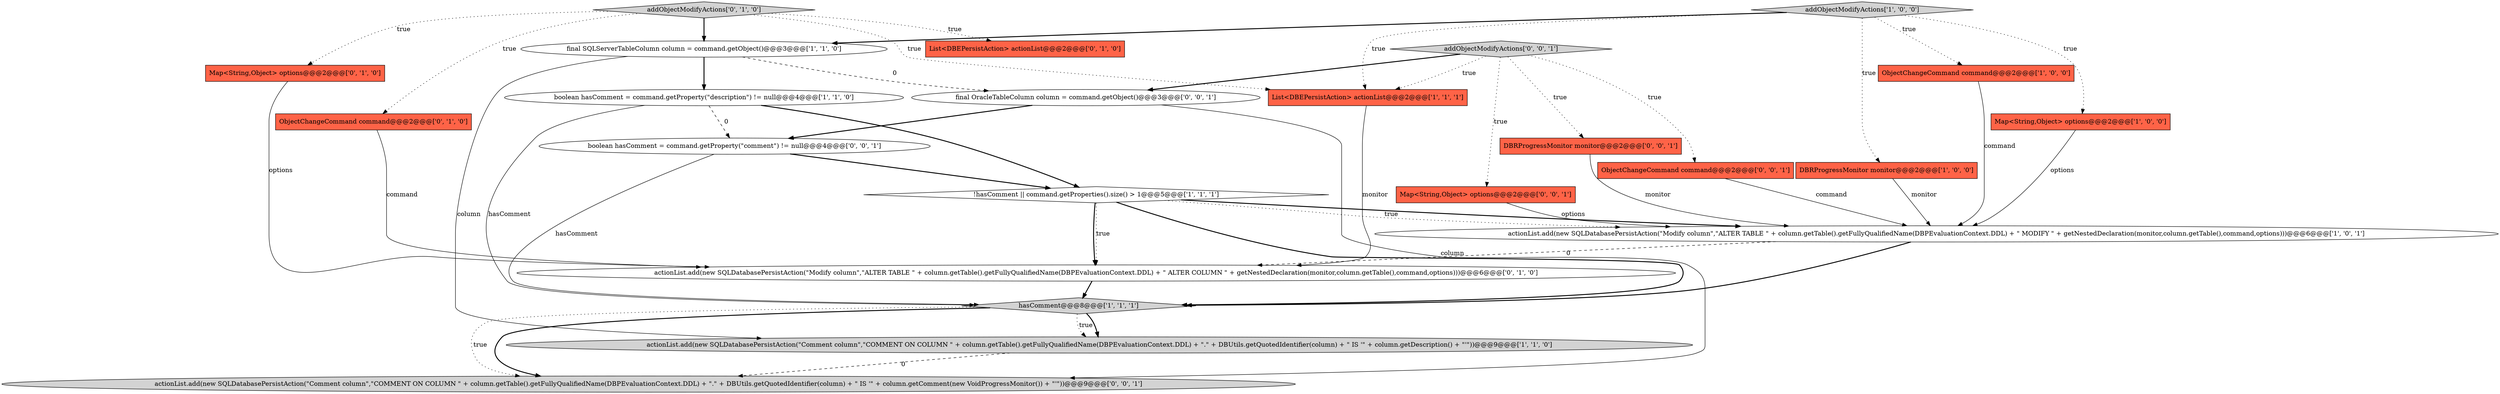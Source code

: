 digraph {
9 [style = filled, label = "final SQLServerTableColumn column = command.getObject()@@@3@@@['1', '1', '0']", fillcolor = white, shape = ellipse image = "AAA0AAABBB1BBB"];
11 [style = filled, label = "Map<String,Object> options@@@2@@@['0', '1', '0']", fillcolor = tomato, shape = box image = "AAA0AAABBB2BBB"];
14 [style = filled, label = "ObjectChangeCommand command@@@2@@@['0', '1', '0']", fillcolor = tomato, shape = box image = "AAA0AAABBB2BBB"];
15 [style = filled, label = "actionList.add(new SQLDatabasePersistAction(\"Modify column\",\"ALTER TABLE \" + column.getTable().getFullyQualifiedName(DBPEvaluationContext.DDL) + \" ALTER COLUMN \" + getNestedDeclaration(monitor,column.getTable(),command,options)))@@@6@@@['0', '1', '0']", fillcolor = white, shape = ellipse image = "AAA1AAABBB2BBB"];
0 [style = filled, label = "DBRProgressMonitor monitor@@@2@@@['1', '0', '0']", fillcolor = tomato, shape = box image = "AAA0AAABBB1BBB"];
12 [style = filled, label = "addObjectModifyActions['0', '1', '0']", fillcolor = lightgray, shape = diamond image = "AAA0AAABBB2BBB"];
22 [style = filled, label = "DBRProgressMonitor monitor@@@2@@@['0', '0', '1']", fillcolor = tomato, shape = box image = "AAA0AAABBB3BBB"];
20 [style = filled, label = "ObjectChangeCommand command@@@2@@@['0', '0', '1']", fillcolor = tomato, shape = box image = "AAA0AAABBB3BBB"];
5 [style = filled, label = "!hasComment || command.getProperties().size() > 1@@@5@@@['1', '1', '1']", fillcolor = white, shape = diamond image = "AAA0AAABBB1BBB"];
4 [style = filled, label = "actionList.add(new SQLDatabasePersistAction(\"Comment column\",\"COMMENT ON COLUMN \" + column.getTable().getFullyQualifiedName(DBPEvaluationContext.DDL) + \".\" + DBUtils.getQuotedIdentifier(column) + \" IS '\" + column.getDescription() + \"'\"))@@@9@@@['1', '1', '0']", fillcolor = lightgray, shape = ellipse image = "AAA0AAABBB1BBB"];
7 [style = filled, label = "hasComment@@@8@@@['1', '1', '1']", fillcolor = lightgray, shape = diamond image = "AAA0AAABBB1BBB"];
10 [style = filled, label = "List<DBEPersistAction> actionList@@@2@@@['1', '1', '1']", fillcolor = tomato, shape = box image = "AAA0AAABBB1BBB"];
21 [style = filled, label = "actionList.add(new SQLDatabasePersistAction(\"Comment column\",\"COMMENT ON COLUMN \" + column.getTable().getFullyQualifiedName(DBPEvaluationContext.DDL) + \".\" + DBUtils.getQuotedIdentifier(column) + \" IS '\" + column.getComment(new VoidProgressMonitor()) + \"'\"))@@@9@@@['0', '0', '1']", fillcolor = lightgray, shape = ellipse image = "AAA0AAABBB3BBB"];
17 [style = filled, label = "addObjectModifyActions['0', '0', '1']", fillcolor = lightgray, shape = diamond image = "AAA0AAABBB3BBB"];
8 [style = filled, label = "ObjectChangeCommand command@@@2@@@['1', '0', '0']", fillcolor = tomato, shape = box image = "AAA0AAABBB1BBB"];
13 [style = filled, label = "List<DBEPersistAction> actionList@@@2@@@['0', '1', '0']", fillcolor = tomato, shape = box image = "AAA0AAABBB2BBB"];
2 [style = filled, label = "actionList.add(new SQLDatabasePersistAction(\"Modify column\",\"ALTER TABLE \" + column.getTable().getFullyQualifiedName(DBPEvaluationContext.DDL) + \" MODIFY \" + getNestedDeclaration(monitor,column.getTable(),command,options)))@@@6@@@['1', '0', '1']", fillcolor = white, shape = ellipse image = "AAA0AAABBB1BBB"];
3 [style = filled, label = "addObjectModifyActions['1', '0', '0']", fillcolor = lightgray, shape = diamond image = "AAA0AAABBB1BBB"];
1 [style = filled, label = "boolean hasComment = command.getProperty(\"description\") != null@@@4@@@['1', '1', '0']", fillcolor = white, shape = ellipse image = "AAA0AAABBB1BBB"];
6 [style = filled, label = "Map<String,Object> options@@@2@@@['1', '0', '0']", fillcolor = tomato, shape = box image = "AAA0AAABBB1BBB"];
19 [style = filled, label = "boolean hasComment = command.getProperty(\"comment\") != null@@@4@@@['0', '0', '1']", fillcolor = white, shape = ellipse image = "AAA0AAABBB3BBB"];
16 [style = filled, label = "Map<String,Object> options@@@2@@@['0', '0', '1']", fillcolor = tomato, shape = box image = "AAA0AAABBB3BBB"];
18 [style = filled, label = "final OracleTableColumn column = command.getObject()@@@3@@@['0', '0', '1']", fillcolor = white, shape = ellipse image = "AAA0AAABBB3BBB"];
5->2 [style = bold, label=""];
12->10 [style = dotted, label="true"];
9->18 [style = dashed, label="0"];
20->2 [style = solid, label="command"];
7->4 [style = dotted, label="true"];
10->15 [style = solid, label="monitor"];
7->21 [style = dotted, label="true"];
17->16 [style = dotted, label="true"];
19->5 [style = bold, label=""];
4->21 [style = dashed, label="0"];
2->7 [style = bold, label=""];
9->4 [style = solid, label="column"];
14->15 [style = solid, label="command"];
12->11 [style = dotted, label="true"];
12->13 [style = dotted, label="true"];
8->2 [style = solid, label="command"];
3->8 [style = dotted, label="true"];
5->15 [style = dotted, label="true"];
2->15 [style = dashed, label="0"];
15->7 [style = bold, label=""];
7->21 [style = bold, label=""];
6->2 [style = solid, label="options"];
3->0 [style = dotted, label="true"];
12->9 [style = bold, label=""];
3->10 [style = dotted, label="true"];
1->19 [style = dashed, label="0"];
17->10 [style = dotted, label="true"];
18->19 [style = bold, label=""];
7->4 [style = bold, label=""];
17->20 [style = dotted, label="true"];
3->9 [style = bold, label=""];
0->2 [style = solid, label="monitor"];
3->6 [style = dotted, label="true"];
12->14 [style = dotted, label="true"];
1->7 [style = solid, label="hasComment"];
17->22 [style = dotted, label="true"];
18->21 [style = solid, label="column"];
9->1 [style = bold, label=""];
19->7 [style = solid, label="hasComment"];
11->15 [style = solid, label="options"];
16->2 [style = solid, label="options"];
5->7 [style = bold, label=""];
22->2 [style = solid, label="monitor"];
5->2 [style = dotted, label="true"];
5->15 [style = bold, label=""];
1->5 [style = bold, label=""];
17->18 [style = bold, label=""];
}
